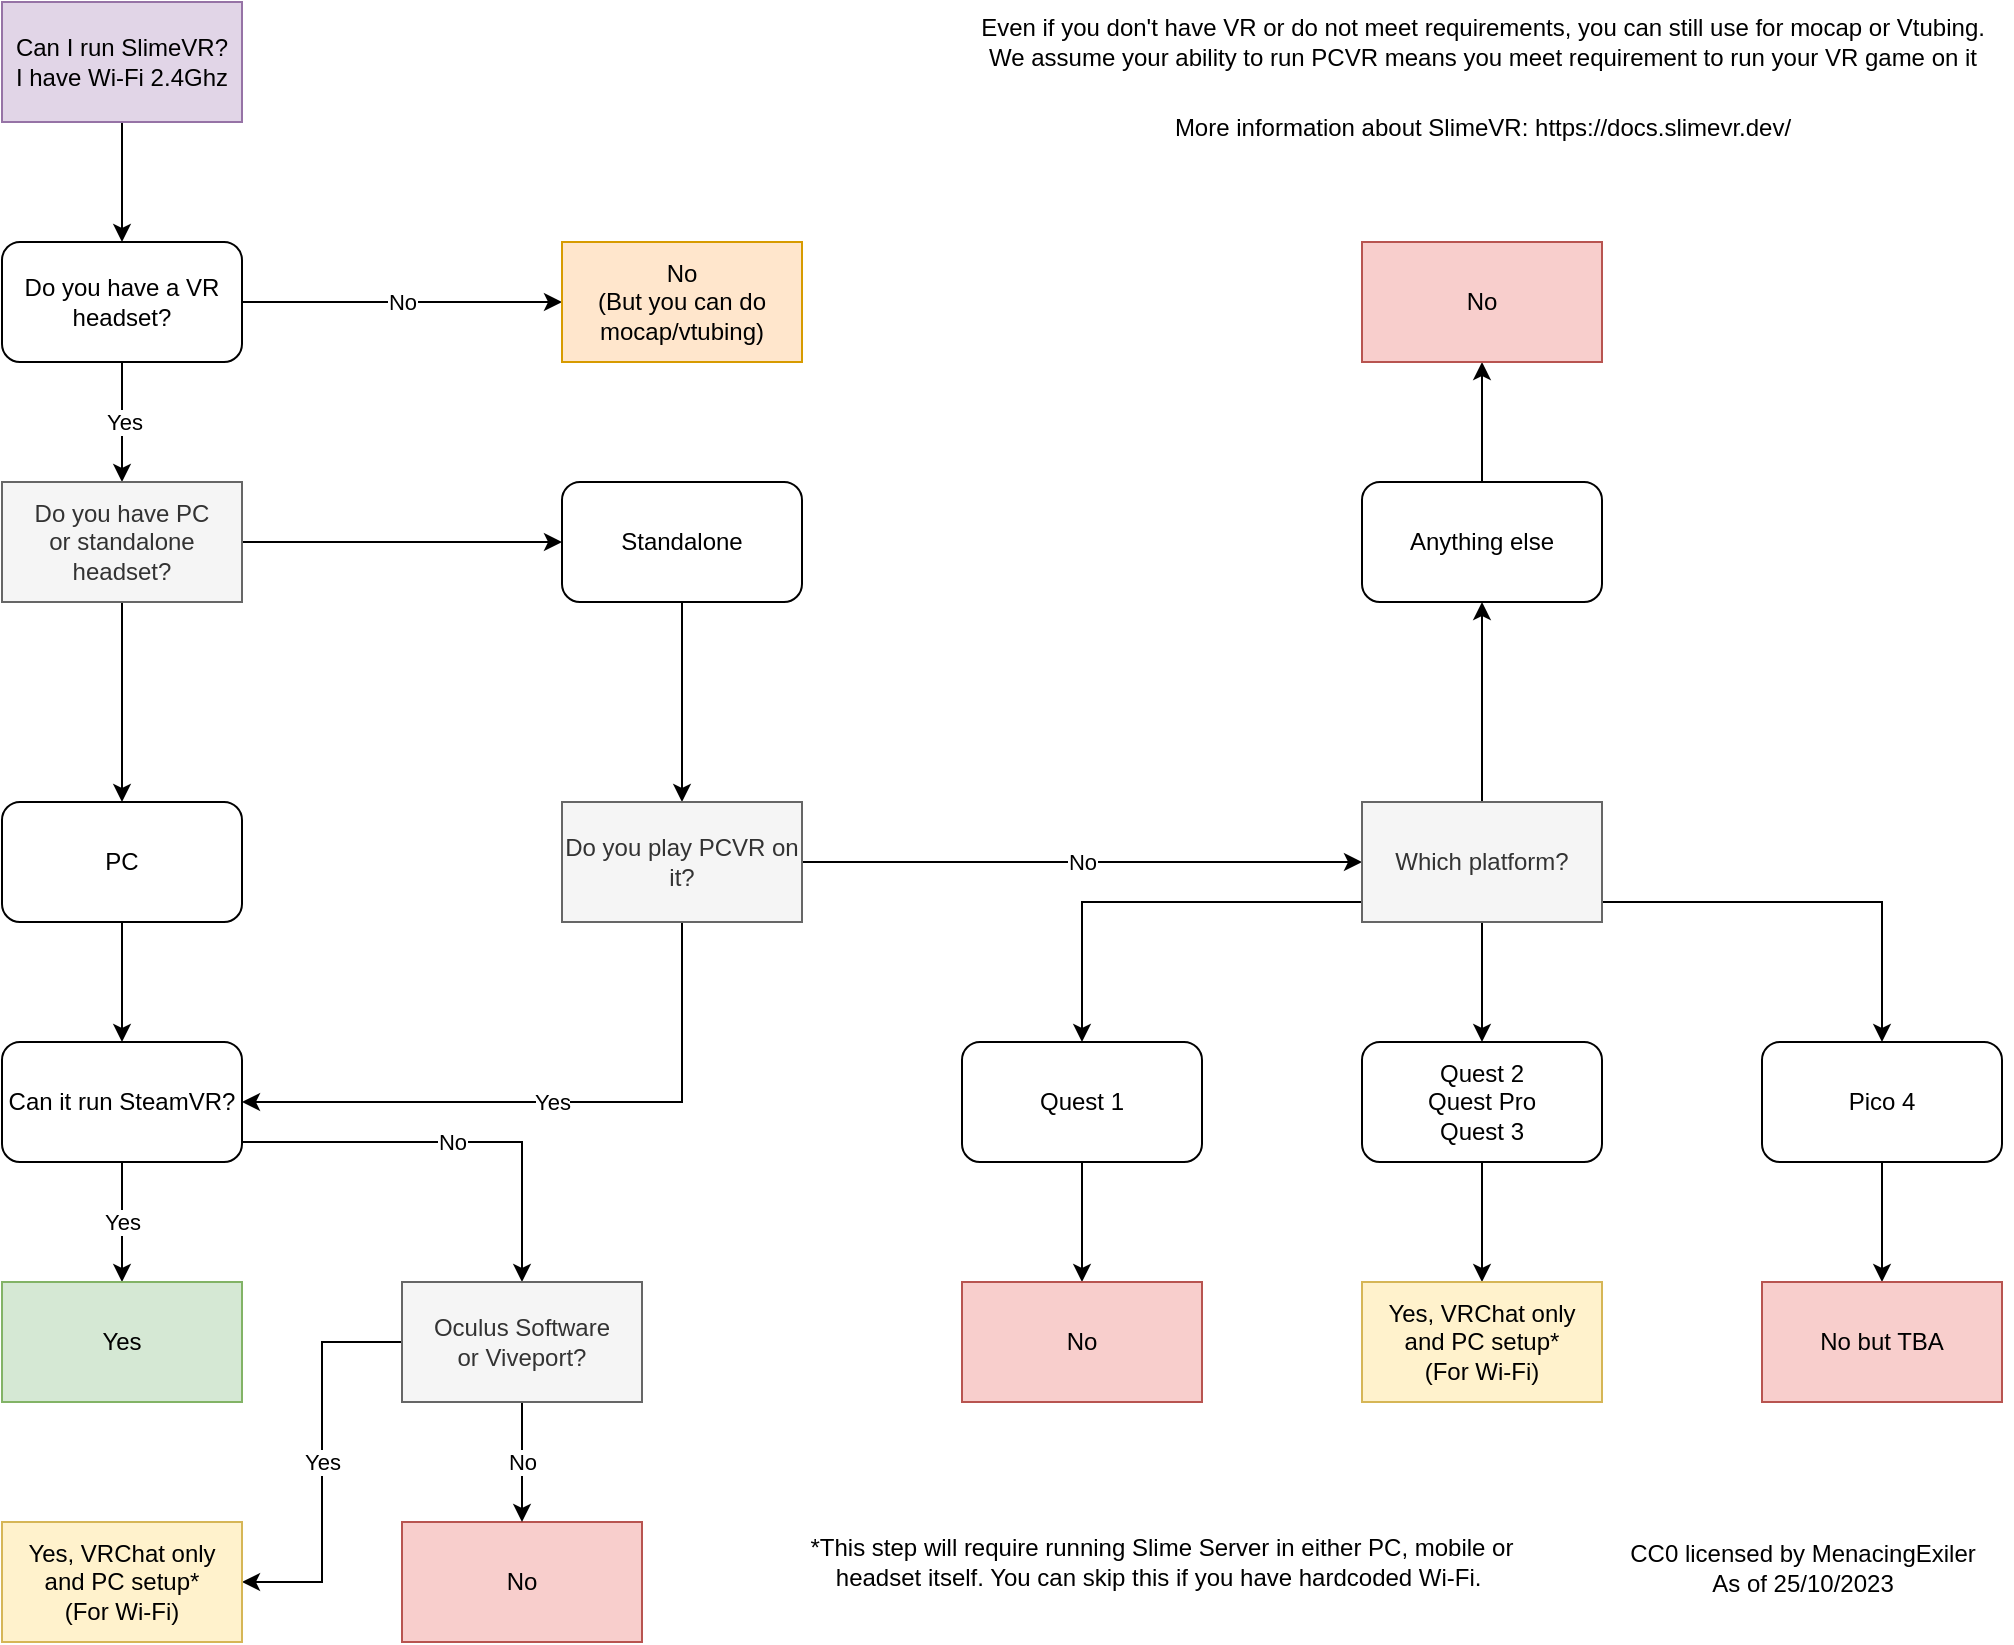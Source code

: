 <mxfile version="22.0.8" type="github">
  <diagram name="Page-1" id="BLxl1xzLI8pXoHssbm8f">
    <mxGraphModel dx="2074" dy="1118" grid="1" gridSize="10" guides="1" tooltips="1" connect="1" arrows="1" fold="1" page="1" pageScale="1" pageWidth="1169" pageHeight="1654" math="0" shadow="0">
      <root>
        <mxCell id="0" />
        <mxCell id="1" parent="0" />
        <mxCell id="E2cYebkVHFcdTyyEUBHE-6" style="edgeStyle=orthogonalEdgeStyle;rounded=0;orthogonalLoop=1;jettySize=auto;html=1;entryX=0.5;entryY=0;entryDx=0;entryDy=0;" parent="1" source="E2cYebkVHFcdTyyEUBHE-1" target="E2cYebkVHFcdTyyEUBHE-2" edge="1">
          <mxGeometry relative="1" as="geometry" />
        </mxCell>
        <mxCell id="E2cYebkVHFcdTyyEUBHE-1" value="Can I run SlimeVR?&lt;br&gt;I have Wi-Fi 2.4Ghz" style="rounded=0;whiteSpace=wrap;html=1;fillColor=#e1d5e7;strokeColor=#9673a6;" parent="1" vertex="1">
          <mxGeometry x="80" y="80" width="120" height="60" as="geometry" />
        </mxCell>
        <mxCell id="E2cYebkVHFcdTyyEUBHE-3" value="No" style="edgeStyle=orthogonalEdgeStyle;rounded=0;orthogonalLoop=1;jettySize=auto;html=1;entryX=0;entryY=0.5;entryDx=0;entryDy=0;" parent="1" source="E2cYebkVHFcdTyyEUBHE-2" target="E2cYebkVHFcdTyyEUBHE-5" edge="1">
          <mxGeometry relative="1" as="geometry">
            <mxPoint x="320" y="230" as="targetPoint" />
          </mxGeometry>
        </mxCell>
        <mxCell id="E2cYebkVHFcdTyyEUBHE-8" value="Yes" style="edgeStyle=orthogonalEdgeStyle;rounded=0;orthogonalLoop=1;jettySize=auto;html=1;" parent="1" source="E2cYebkVHFcdTyyEUBHE-2" edge="1">
          <mxGeometry relative="1" as="geometry">
            <mxPoint x="140" y="320" as="targetPoint" />
          </mxGeometry>
        </mxCell>
        <mxCell id="E2cYebkVHFcdTyyEUBHE-2" value="Do you have a VR headset?" style="rounded=1;whiteSpace=wrap;html=1;" parent="1" vertex="1">
          <mxGeometry x="80" y="200" width="120" height="60" as="geometry" />
        </mxCell>
        <mxCell id="E2cYebkVHFcdTyyEUBHE-5" value="No&lt;br&gt;(But you can do mocap/vtubing)" style="rounded=0;whiteSpace=wrap;html=1;fillColor=#ffe6cc;strokeColor=#d79b00;" parent="1" vertex="1">
          <mxGeometry x="360" y="200" width="120" height="60" as="geometry" />
        </mxCell>
        <mxCell id="E2cYebkVHFcdTyyEUBHE-9" style="edgeStyle=orthogonalEdgeStyle;rounded=0;orthogonalLoop=1;jettySize=auto;html=1;exitX=0.5;exitY=1;exitDx=0;exitDy=0;entryX=0.5;entryY=0;entryDx=0;entryDy=0;" parent="1" source="E2cYebkVHFcdTyyEUBHE-14" target="E2cYebkVHFcdTyyEUBHE-11" edge="1">
          <mxGeometry relative="1" as="geometry">
            <mxPoint x="140" y="520" as="targetPoint" />
            <mxPoint x="140" y="420" as="sourcePoint" />
          </mxGeometry>
        </mxCell>
        <mxCell id="E2cYebkVHFcdTyyEUBHE-13" style="edgeStyle=orthogonalEdgeStyle;rounded=0;orthogonalLoop=1;jettySize=auto;html=1;" parent="1" source="E2cYebkVHFcdTyyEUBHE-11" edge="1">
          <mxGeometry relative="1" as="geometry">
            <mxPoint x="140" y="600" as="targetPoint" />
          </mxGeometry>
        </mxCell>
        <mxCell id="E2cYebkVHFcdTyyEUBHE-11" value="PC" style="rounded=1;whiteSpace=wrap;html=1;" parent="1" vertex="1">
          <mxGeometry x="80" y="480" width="120" height="60" as="geometry" />
        </mxCell>
        <mxCell id="E2cYebkVHFcdTyyEUBHE-23" style="edgeStyle=orthogonalEdgeStyle;rounded=0;orthogonalLoop=1;jettySize=auto;html=1;entryX=0.5;entryY=0;entryDx=0;entryDy=0;" parent="1" source="E2cYebkVHFcdTyyEUBHE-12" target="E2cYebkVHFcdTyyEUBHE-25" edge="1">
          <mxGeometry relative="1" as="geometry">
            <mxPoint x="420" y="600" as="targetPoint" />
          </mxGeometry>
        </mxCell>
        <mxCell id="E2cYebkVHFcdTyyEUBHE-12" value="Standalone" style="rounded=1;whiteSpace=wrap;html=1;" parent="1" vertex="1">
          <mxGeometry x="360" y="320" width="120" height="60" as="geometry" />
        </mxCell>
        <mxCell id="E2cYebkVHFcdTyyEUBHE-15" style="edgeStyle=orthogonalEdgeStyle;rounded=0;orthogonalLoop=1;jettySize=auto;html=1;" parent="1" source="E2cYebkVHFcdTyyEUBHE-14" target="E2cYebkVHFcdTyyEUBHE-12" edge="1">
          <mxGeometry relative="1" as="geometry" />
        </mxCell>
        <mxCell id="E2cYebkVHFcdTyyEUBHE-14" value="Do you have PC&lt;br style=&quot;border-color: var(--border-color);&quot;&gt;or standalone headset?" style="rounded=0;whiteSpace=wrap;html=1;fillColor=#f5f5f5;fontColor=#333333;strokeColor=#666666;" parent="1" vertex="1">
          <mxGeometry x="80" y="320" width="120" height="60" as="geometry" />
        </mxCell>
        <mxCell id="E2cYebkVHFcdTyyEUBHE-18" value="Yes" style="edgeStyle=orthogonalEdgeStyle;rounded=0;orthogonalLoop=1;jettySize=auto;html=1;entryX=0.5;entryY=0;entryDx=0;entryDy=0;" parent="1" source="E2cYebkVHFcdTyyEUBHE-16" target="E2cYebkVHFcdTyyEUBHE-17" edge="1">
          <mxGeometry relative="1" as="geometry" />
        </mxCell>
        <mxCell id="E2cYebkVHFcdTyyEUBHE-20" value="No" style="edgeStyle=orthogonalEdgeStyle;rounded=0;orthogonalLoop=1;jettySize=auto;html=1;entryX=0.5;entryY=0;entryDx=0;entryDy=0;" parent="1" source="E2cYebkVHFcdTyyEUBHE-16" target="E2cYebkVHFcdTyyEUBHE-46" edge="1">
          <mxGeometry relative="1" as="geometry">
            <Array as="points">
              <mxPoint x="340" y="650" />
            </Array>
          </mxGeometry>
        </mxCell>
        <mxCell id="E2cYebkVHFcdTyyEUBHE-16" value="Can it run SteamVR?" style="rounded=1;whiteSpace=wrap;html=1;" parent="1" vertex="1">
          <mxGeometry x="80" y="600" width="120" height="60" as="geometry" />
        </mxCell>
        <mxCell id="E2cYebkVHFcdTyyEUBHE-17" value="Yes" style="rounded=0;whiteSpace=wrap;html=1;fillColor=#d5e8d4;strokeColor=#82b366;" parent="1" vertex="1">
          <mxGeometry x="80" y="720" width="120" height="60" as="geometry" />
        </mxCell>
        <mxCell id="E2cYebkVHFcdTyyEUBHE-19" value="No" style="rounded=0;whiteSpace=wrap;html=1;fillColor=#f8cecc;strokeColor=#b85450;" parent="1" vertex="1">
          <mxGeometry x="280" y="840" width="120" height="60" as="geometry" />
        </mxCell>
        <mxCell id="E2cYebkVHFcdTyyEUBHE-22" value="Yes" style="edgeStyle=orthogonalEdgeStyle;rounded=0;orthogonalLoop=1;jettySize=auto;html=1;entryX=1;entryY=0.5;entryDx=0;entryDy=0;exitX=0.5;exitY=1;exitDx=0;exitDy=0;" parent="1" source="E2cYebkVHFcdTyyEUBHE-25" target="E2cYebkVHFcdTyyEUBHE-16" edge="1">
          <mxGeometry relative="1" as="geometry">
            <mxPoint x="360" y="630" as="sourcePoint" />
          </mxGeometry>
        </mxCell>
        <mxCell id="E2cYebkVHFcdTyyEUBHE-28" value="No" style="edgeStyle=orthogonalEdgeStyle;rounded=0;orthogonalLoop=1;jettySize=auto;html=1;entryX=0;entryY=0.5;entryDx=0;entryDy=0;" parent="1" source="E2cYebkVHFcdTyyEUBHE-25" target="E2cYebkVHFcdTyyEUBHE-27" edge="1">
          <mxGeometry relative="1" as="geometry" />
        </mxCell>
        <mxCell id="E2cYebkVHFcdTyyEUBHE-25" value="Do you play PCVR on it?" style="rounded=0;whiteSpace=wrap;html=1;fillColor=#f5f5f5;fontColor=#333333;strokeColor=#666666;" parent="1" vertex="1">
          <mxGeometry x="360" y="480" width="120" height="60" as="geometry" />
        </mxCell>
        <mxCell id="E2cYebkVHFcdTyyEUBHE-32" style="edgeStyle=orthogonalEdgeStyle;rounded=0;orthogonalLoop=1;jettySize=auto;html=1;entryX=0.5;entryY=0;entryDx=0;entryDy=0;" parent="1" source="E2cYebkVHFcdTyyEUBHE-27" target="E2cYebkVHFcdTyyEUBHE-31" edge="1">
          <mxGeometry relative="1" as="geometry" />
        </mxCell>
        <mxCell id="E2cYebkVHFcdTyyEUBHE-33" style="edgeStyle=orthogonalEdgeStyle;rounded=0;orthogonalLoop=1;jettySize=auto;html=1;" parent="1" source="E2cYebkVHFcdTyyEUBHE-27" edge="1">
          <mxGeometry relative="1" as="geometry">
            <mxPoint x="620" y="600" as="targetPoint" />
            <Array as="points">
              <mxPoint x="620" y="530" />
            </Array>
          </mxGeometry>
        </mxCell>
        <mxCell id="E2cYebkVHFcdTyyEUBHE-34" style="edgeStyle=orthogonalEdgeStyle;rounded=0;orthogonalLoop=1;jettySize=auto;html=1;" parent="1" source="E2cYebkVHFcdTyyEUBHE-27" target="E2cYebkVHFcdTyyEUBHE-30" edge="1">
          <mxGeometry relative="1" as="geometry">
            <Array as="points">
              <mxPoint x="1020" y="530" />
            </Array>
          </mxGeometry>
        </mxCell>
        <mxCell id="E2cYebkVHFcdTyyEUBHE-43" style="edgeStyle=orthogonalEdgeStyle;rounded=0;orthogonalLoop=1;jettySize=auto;html=1;entryX=0.5;entryY=1;entryDx=0;entryDy=0;" parent="1" source="E2cYebkVHFcdTyyEUBHE-27" target="E2cYebkVHFcdTyyEUBHE-42" edge="1">
          <mxGeometry relative="1" as="geometry" />
        </mxCell>
        <mxCell id="E2cYebkVHFcdTyyEUBHE-27" value="Which platform?" style="rounded=0;whiteSpace=wrap;html=1;fillColor=#f5f5f5;fontColor=#333333;strokeColor=#666666;" parent="1" vertex="1">
          <mxGeometry x="760" y="480" width="120" height="60" as="geometry" />
        </mxCell>
        <mxCell id="E2cYebkVHFcdTyyEUBHE-39" style="edgeStyle=orthogonalEdgeStyle;rounded=0;orthogonalLoop=1;jettySize=auto;html=1;entryX=0.5;entryY=0;entryDx=0;entryDy=0;" parent="1" edge="1">
          <mxGeometry relative="1" as="geometry">
            <mxPoint x="620" y="660" as="sourcePoint" />
            <mxPoint x="620" y="720" as="targetPoint" />
          </mxGeometry>
        </mxCell>
        <mxCell id="E2cYebkVHFcdTyyEUBHE-29" value="Quest 1" style="rounded=1;whiteSpace=wrap;html=1;" parent="1" vertex="1">
          <mxGeometry x="560" y="600" width="120" height="60" as="geometry" />
        </mxCell>
        <mxCell id="E2cYebkVHFcdTyyEUBHE-41" style="edgeStyle=orthogonalEdgeStyle;rounded=0;orthogonalLoop=1;jettySize=auto;html=1;" parent="1" source="E2cYebkVHFcdTyyEUBHE-30" target="E2cYebkVHFcdTyyEUBHE-38" edge="1">
          <mxGeometry relative="1" as="geometry" />
        </mxCell>
        <mxCell id="E2cYebkVHFcdTyyEUBHE-30" value="Pico 4" style="rounded=1;whiteSpace=wrap;html=1;" parent="1" vertex="1">
          <mxGeometry x="960" y="600" width="120" height="60" as="geometry" />
        </mxCell>
        <mxCell id="E2cYebkVHFcdTyyEUBHE-40" style="edgeStyle=orthogonalEdgeStyle;rounded=0;orthogonalLoop=1;jettySize=auto;html=1;entryX=0.5;entryY=0;entryDx=0;entryDy=0;" parent="1" source="E2cYebkVHFcdTyyEUBHE-31" target="E2cYebkVHFcdTyyEUBHE-37" edge="1">
          <mxGeometry relative="1" as="geometry" />
        </mxCell>
        <mxCell id="E2cYebkVHFcdTyyEUBHE-31" value="Quest 2&lt;br&gt;Quest Pro&lt;br&gt;Quest 3" style="rounded=1;whiteSpace=wrap;html=1;" parent="1" vertex="1">
          <mxGeometry x="760" y="600" width="120" height="60" as="geometry" />
        </mxCell>
        <mxCell id="E2cYebkVHFcdTyyEUBHE-35" value="No" style="rounded=0;whiteSpace=wrap;html=1;fillColor=#f8cecc;strokeColor=#b85450;" parent="1" vertex="1">
          <mxGeometry x="560" y="720" width="120" height="60" as="geometry" />
        </mxCell>
        <mxCell id="E2cYebkVHFcdTyyEUBHE-37" value="Yes, VRChat only&lt;br&gt;and PC setup*&lt;br&gt;(For Wi-Fi)" style="rounded=0;whiteSpace=wrap;html=1;fillColor=#fff2cc;strokeColor=#d6b656;" parent="1" vertex="1">
          <mxGeometry x="760" y="720" width="120" height="60" as="geometry" />
        </mxCell>
        <mxCell id="E2cYebkVHFcdTyyEUBHE-38" value="No but TBA" style="rounded=0;whiteSpace=wrap;html=1;fillColor=#f8cecc;strokeColor=#b85450;" parent="1" vertex="1">
          <mxGeometry x="960" y="720" width="120" height="60" as="geometry" />
        </mxCell>
        <mxCell id="E2cYebkVHFcdTyyEUBHE-45" style="edgeStyle=orthogonalEdgeStyle;rounded=0;orthogonalLoop=1;jettySize=auto;html=1;entryX=0.5;entryY=1;entryDx=0;entryDy=0;" parent="1" source="E2cYebkVHFcdTyyEUBHE-42" target="E2cYebkVHFcdTyyEUBHE-44" edge="1">
          <mxGeometry relative="1" as="geometry" />
        </mxCell>
        <mxCell id="E2cYebkVHFcdTyyEUBHE-42" value="Anything else" style="rounded=1;whiteSpace=wrap;html=1;" parent="1" vertex="1">
          <mxGeometry x="760" y="320" width="120" height="60" as="geometry" />
        </mxCell>
        <mxCell id="E2cYebkVHFcdTyyEUBHE-44" value="No" style="rounded=0;whiteSpace=wrap;html=1;fillColor=#f8cecc;strokeColor=#b85450;" parent="1" vertex="1">
          <mxGeometry x="760" y="200" width="120" height="60" as="geometry" />
        </mxCell>
        <mxCell id="E2cYebkVHFcdTyyEUBHE-47" value="No" style="edgeStyle=orthogonalEdgeStyle;rounded=0;orthogonalLoop=1;jettySize=auto;html=1;entryX=0.5;entryY=0;entryDx=0;entryDy=0;" parent="1" source="E2cYebkVHFcdTyyEUBHE-46" target="E2cYebkVHFcdTyyEUBHE-19" edge="1">
          <mxGeometry relative="1" as="geometry">
            <mxPoint x="340" y="800" as="targetPoint" />
          </mxGeometry>
        </mxCell>
        <mxCell id="E2cYebkVHFcdTyyEUBHE-49" value="Yes" style="edgeStyle=orthogonalEdgeStyle;rounded=0;orthogonalLoop=1;jettySize=auto;html=1;entryX=1;entryY=0.5;entryDx=0;entryDy=0;" parent="1" source="E2cYebkVHFcdTyyEUBHE-46" target="E2cYebkVHFcdTyyEUBHE-48" edge="1">
          <mxGeometry relative="1" as="geometry">
            <Array as="points">
              <mxPoint x="240" y="750" />
              <mxPoint x="240" y="870" />
            </Array>
          </mxGeometry>
        </mxCell>
        <mxCell id="E2cYebkVHFcdTyyEUBHE-46" value="Oculus Software&lt;br&gt;or Viveport?" style="rounded=0;whiteSpace=wrap;html=1;fillColor=#f5f5f5;fontColor=#333333;strokeColor=#666666;" parent="1" vertex="1">
          <mxGeometry x="280" y="720" width="120" height="60" as="geometry" />
        </mxCell>
        <mxCell id="E2cYebkVHFcdTyyEUBHE-48" value="Yes, VRChat only&lt;br&gt;and PC setup*&lt;br&gt;(For Wi-Fi)" style="rounded=0;whiteSpace=wrap;html=1;fillColor=#fff2cc;strokeColor=#d6b656;" parent="1" vertex="1">
          <mxGeometry x="80" y="840" width="120" height="60" as="geometry" />
        </mxCell>
        <mxCell id="E2cYebkVHFcdTyyEUBHE-50" value="CC0 licensed by MenacingExiler&lt;br&gt;As of 25/10/2023" style="text;html=1;align=center;verticalAlign=middle;resizable=0;points=[];autosize=1;strokeColor=none;fillColor=none;" parent="1" vertex="1">
          <mxGeometry x="880" y="843" width="200" height="40" as="geometry" />
        </mxCell>
        <mxCell id="E2cYebkVHFcdTyyEUBHE-51" value="*This step will require running Slime Server in either PC, mobile or headset itself. You can skip this if you have hardcoded Wi-Fi.&amp;nbsp;" style="text;html=1;strokeColor=none;fillColor=none;align=center;verticalAlign=middle;whiteSpace=wrap;rounded=0;" parent="1" vertex="1">
          <mxGeometry x="480" y="840" width="360" height="40" as="geometry" />
        </mxCell>
        <mxCell id="E2cYebkVHFcdTyyEUBHE-52" value="Even if you don&#39;t have VR or do not meet requirements, you can still use for mocap or Vtubing.&lt;br&gt;We assume your ability to run PCVR means you meet requirement to run your VR game on it" style="text;html=1;align=center;verticalAlign=middle;resizable=0;points=[];autosize=1;strokeColor=none;fillColor=none;" parent="1" vertex="1">
          <mxGeometry x="555" y="80" width="530" height="40" as="geometry" />
        </mxCell>
        <mxCell id="4j3Ei-NiNjzvzMqdt6r4-1" value="More information about SlimeVR:&amp;nbsp;https://docs.slimevr.dev/" style="text;html=1;align=center;verticalAlign=middle;resizable=0;points=[];autosize=1;strokeColor=none;fillColor=none;" vertex="1" parent="1">
          <mxGeometry x="655" y="128" width="330" height="30" as="geometry" />
        </mxCell>
      </root>
    </mxGraphModel>
  </diagram>
</mxfile>
